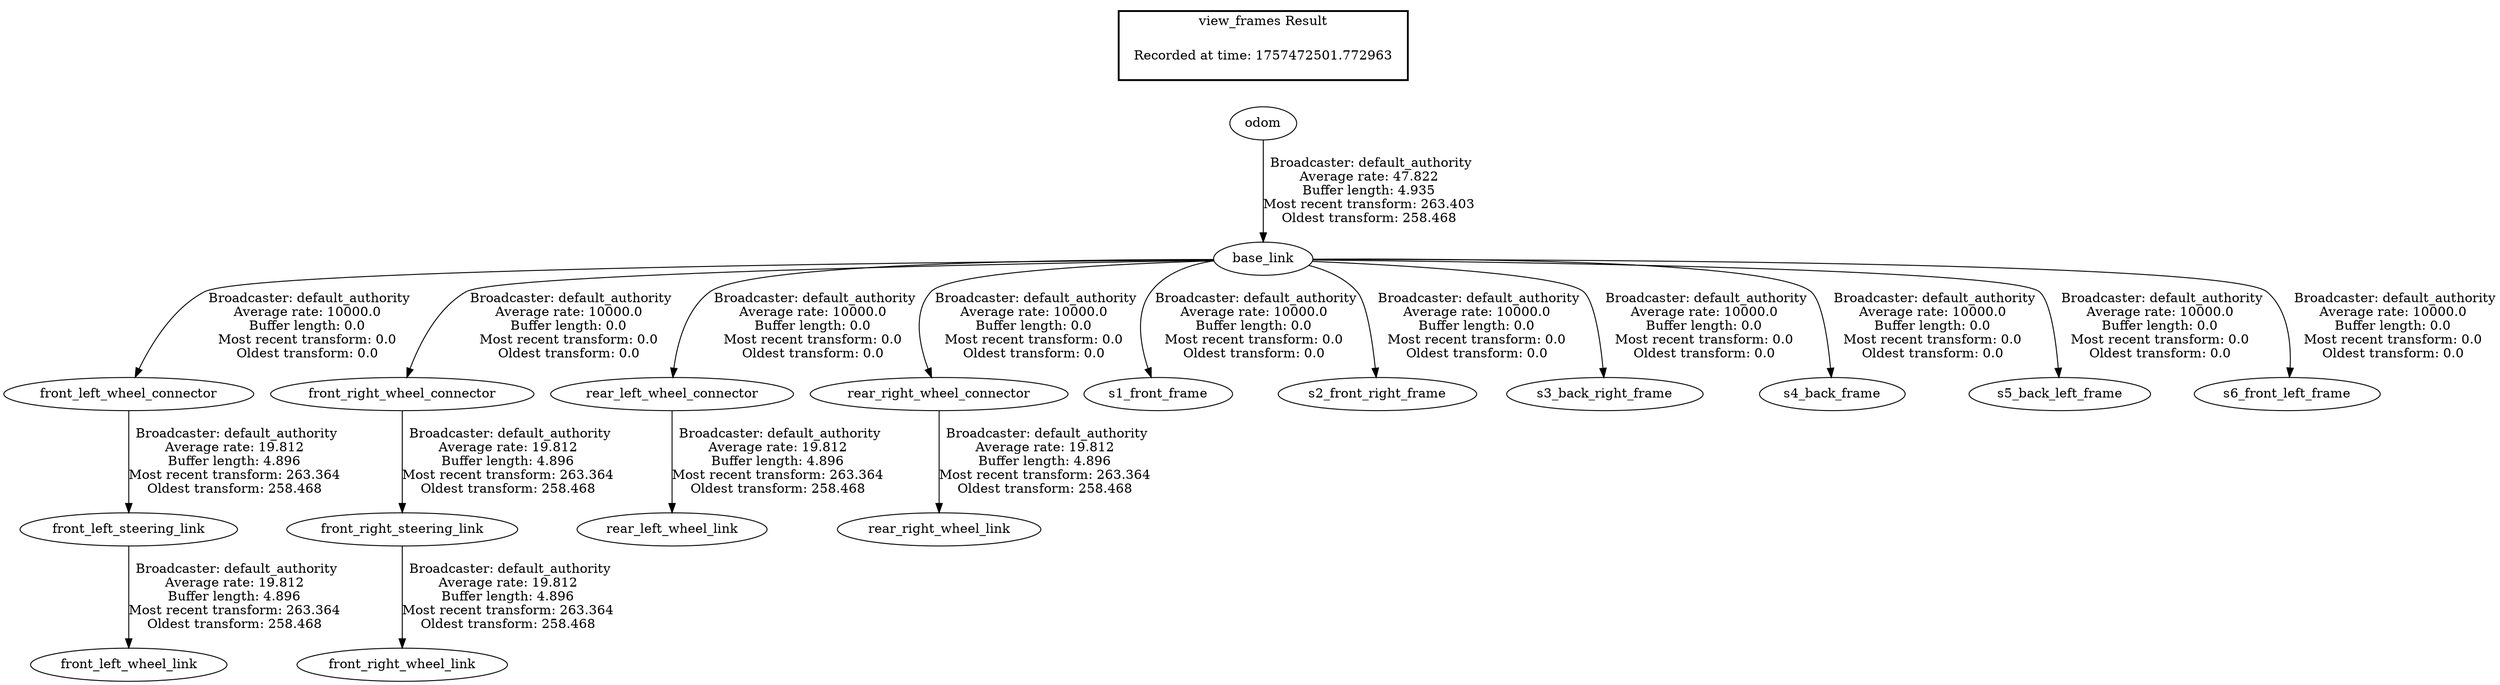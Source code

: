 digraph G {
"odom" -> "base_link"[label=" Broadcaster: default_authority\nAverage rate: 47.822\nBuffer length: 4.935\nMost recent transform: 263.403\nOldest transform: 258.468\n"];
"base_link" -> "front_left_wheel_connector"[label=" Broadcaster: default_authority\nAverage rate: 10000.0\nBuffer length: 0.0\nMost recent transform: 0.0\nOldest transform: 0.0\n"];
"base_link" -> "front_right_wheel_connector"[label=" Broadcaster: default_authority\nAverage rate: 10000.0\nBuffer length: 0.0\nMost recent transform: 0.0\nOldest transform: 0.0\n"];
"base_link" -> "rear_left_wheel_connector"[label=" Broadcaster: default_authority\nAverage rate: 10000.0\nBuffer length: 0.0\nMost recent transform: 0.0\nOldest transform: 0.0\n"];
"base_link" -> "rear_right_wheel_connector"[label=" Broadcaster: default_authority\nAverage rate: 10000.0\nBuffer length: 0.0\nMost recent transform: 0.0\nOldest transform: 0.0\n"];
"base_link" -> "s1_front_frame"[label=" Broadcaster: default_authority\nAverage rate: 10000.0\nBuffer length: 0.0\nMost recent transform: 0.0\nOldest transform: 0.0\n"];
"base_link" -> "s2_front_right_frame"[label=" Broadcaster: default_authority\nAverage rate: 10000.0\nBuffer length: 0.0\nMost recent transform: 0.0\nOldest transform: 0.0\n"];
"base_link" -> "s3_back_right_frame"[label=" Broadcaster: default_authority\nAverage rate: 10000.0\nBuffer length: 0.0\nMost recent transform: 0.0\nOldest transform: 0.0\n"];
"base_link" -> "s4_back_frame"[label=" Broadcaster: default_authority\nAverage rate: 10000.0\nBuffer length: 0.0\nMost recent transform: 0.0\nOldest transform: 0.0\n"];
"base_link" -> "s5_back_left_frame"[label=" Broadcaster: default_authority\nAverage rate: 10000.0\nBuffer length: 0.0\nMost recent transform: 0.0\nOldest transform: 0.0\n"];
"base_link" -> "s6_front_left_frame"[label=" Broadcaster: default_authority\nAverage rate: 10000.0\nBuffer length: 0.0\nMost recent transform: 0.0\nOldest transform: 0.0\n"];
"front_left_wheel_connector" -> "front_left_steering_link"[label=" Broadcaster: default_authority\nAverage rate: 19.812\nBuffer length: 4.896\nMost recent transform: 263.364\nOldest transform: 258.468\n"];
"front_right_wheel_connector" -> "front_right_steering_link"[label=" Broadcaster: default_authority\nAverage rate: 19.812\nBuffer length: 4.896\nMost recent transform: 263.364\nOldest transform: 258.468\n"];
"rear_left_wheel_connector" -> "rear_left_wheel_link"[label=" Broadcaster: default_authority\nAverage rate: 19.812\nBuffer length: 4.896\nMost recent transform: 263.364\nOldest transform: 258.468\n"];
"rear_right_wheel_connector" -> "rear_right_wheel_link"[label=" Broadcaster: default_authority\nAverage rate: 19.812\nBuffer length: 4.896\nMost recent transform: 263.364\nOldest transform: 258.468\n"];
"front_left_steering_link" -> "front_left_wheel_link"[label=" Broadcaster: default_authority\nAverage rate: 19.812\nBuffer length: 4.896\nMost recent transform: 263.364\nOldest transform: 258.468\n"];
"front_right_steering_link" -> "front_right_wheel_link"[label=" Broadcaster: default_authority\nAverage rate: 19.812\nBuffer length: 4.896\nMost recent transform: 263.364\nOldest transform: 258.468\n"];
edge [style=invis];
 subgraph cluster_legend { style=bold; color=black; label ="view_frames Result";
"Recorded at time: 1757472501.772963"[ shape=plaintext ] ;
}->"odom";
}